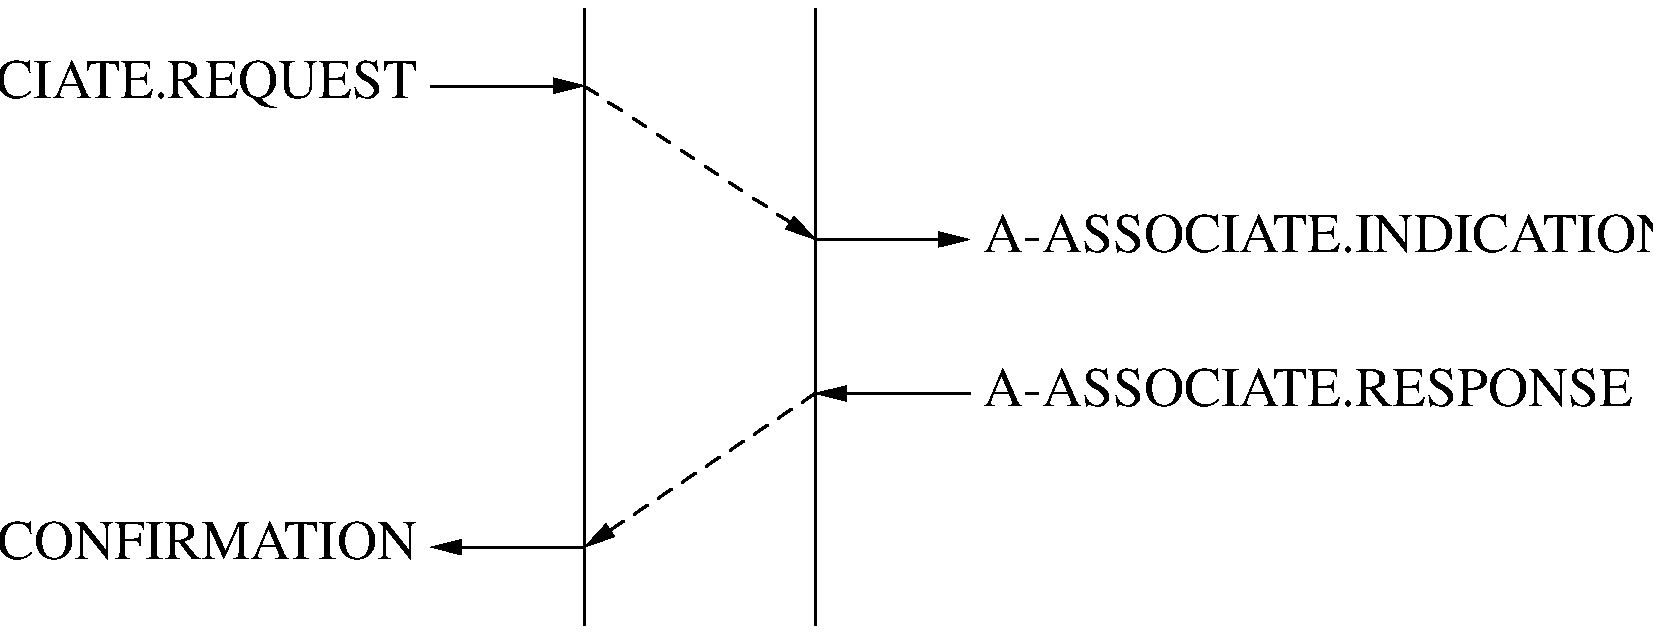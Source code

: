 .PS 5.0i
.ps 20
## figure A-40
## EXAMPLE: CONFIRMED SERVICE
B1a:	box invis
B1b:	box invis with .n at B1a.c
B1c:	box invis with .n at B1b.s
B1d:	box invis with .n at B1c.s
B15:	box invis with .n at B1d.c
	line from B1a.nw to B15.sw; line from B1a.ne to B15.se
##
REQ:	box invis with .e at (B1b.nw.x-linewid, B1b.nw.y)
	move to REQ.e; "A-ASSOCIATE.REQUEST\ " rjust
	arrow from REQ.e to B1b.nw
	arrow from B1b.nw to B1b.se dashed
IND:	box invis with .w at (B1b.se.x+linewid, B1b.se.y)
	move to IND.w; "\ A-ASSOCIATE.INDICATION" ljust
	arrow from B1b.se to IND.w
RSP:	box invis with .w at (B1d.ne.x+linewid, B1d.ne.y)
	move to RSP.w; "\ A-ASSOCIATE.RESPONSE" ljust
	arrow from RSP.w to B1d.ne
	arrow from B1d.ne to B1d.sw dashed
CNF:	box invis with .e at (B1d.sw.x-linewid, B1d.sw.y)
	move to CNF.e; "A-ASSOCIATE.CONFIRMATION\ " rjust
	arrow from B1d.sw to CNF.e
##
.PE
